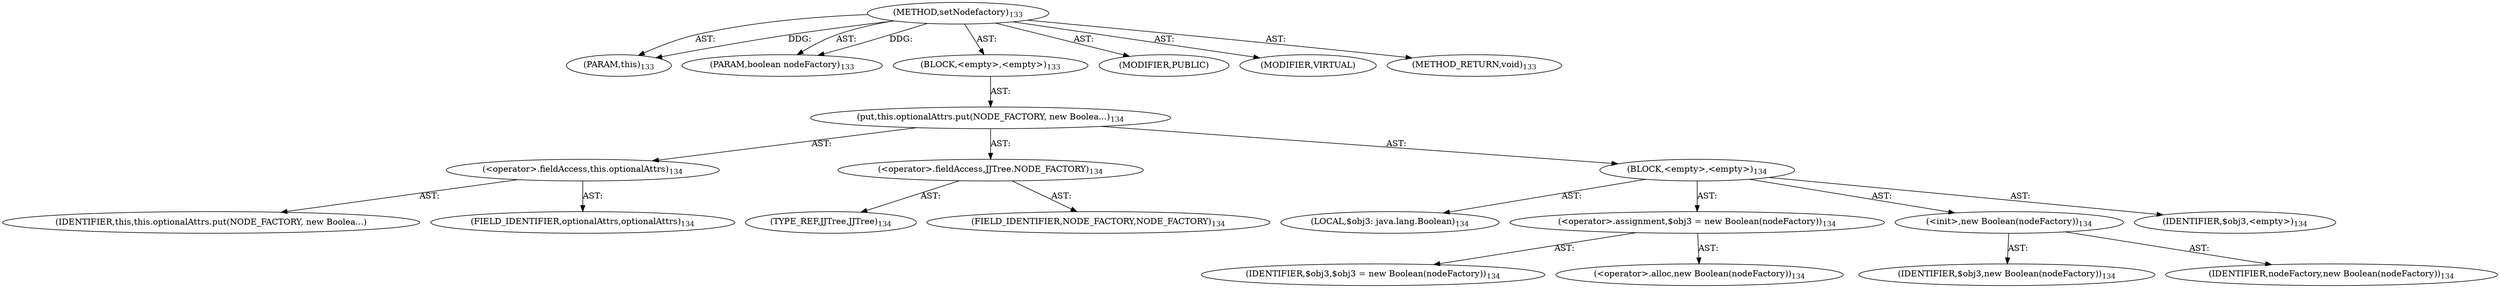 digraph "setNodefactory" {  
"111669149699" [label = <(METHOD,setNodefactory)<SUB>133</SUB>> ]
"115964117007" [label = <(PARAM,this)<SUB>133</SUB>> ]
"115964117008" [label = <(PARAM,boolean nodeFactory)<SUB>133</SUB>> ]
"25769803782" [label = <(BLOCK,&lt;empty&gt;,&lt;empty&gt;)<SUB>133</SUB>> ]
"30064771090" [label = <(put,this.optionalAttrs.put(NODE_FACTORY, new Boolea...)<SUB>134</SUB>> ]
"30064771091" [label = <(&lt;operator&gt;.fieldAccess,this.optionalAttrs)<SUB>134</SUB>> ]
"68719476769" [label = <(IDENTIFIER,this,this.optionalAttrs.put(NODE_FACTORY, new Boolea...)> ]
"55834574854" [label = <(FIELD_IDENTIFIER,optionalAttrs,optionalAttrs)<SUB>134</SUB>> ]
"30064771092" [label = <(&lt;operator&gt;.fieldAccess,JJTree.NODE_FACTORY)<SUB>134</SUB>> ]
"180388626435" [label = <(TYPE_REF,JJTree,JJTree)<SUB>134</SUB>> ]
"55834574855" [label = <(FIELD_IDENTIFIER,NODE_FACTORY,NODE_FACTORY)<SUB>134</SUB>> ]
"25769803783" [label = <(BLOCK,&lt;empty&gt;,&lt;empty&gt;)<SUB>134</SUB>> ]
"94489280515" [label = <(LOCAL,$obj3: java.lang.Boolean)<SUB>134</SUB>> ]
"30064771093" [label = <(&lt;operator&gt;.assignment,$obj3 = new Boolean(nodeFactory))<SUB>134</SUB>> ]
"68719476770" [label = <(IDENTIFIER,$obj3,$obj3 = new Boolean(nodeFactory))<SUB>134</SUB>> ]
"30064771094" [label = <(&lt;operator&gt;.alloc,new Boolean(nodeFactory))<SUB>134</SUB>> ]
"30064771095" [label = <(&lt;init&gt;,new Boolean(nodeFactory))<SUB>134</SUB>> ]
"68719476771" [label = <(IDENTIFIER,$obj3,new Boolean(nodeFactory))<SUB>134</SUB>> ]
"68719476772" [label = <(IDENTIFIER,nodeFactory,new Boolean(nodeFactory))<SUB>134</SUB>> ]
"68719476773" [label = <(IDENTIFIER,$obj3,&lt;empty&gt;)<SUB>134</SUB>> ]
"133143986214" [label = <(MODIFIER,PUBLIC)> ]
"133143986215" [label = <(MODIFIER,VIRTUAL)> ]
"128849018883" [label = <(METHOD_RETURN,void)<SUB>133</SUB>> ]
  "111669149699" -> "115964117007"  [ label = "AST: "] 
  "111669149699" -> "115964117008"  [ label = "AST: "] 
  "111669149699" -> "25769803782"  [ label = "AST: "] 
  "111669149699" -> "133143986214"  [ label = "AST: "] 
  "111669149699" -> "133143986215"  [ label = "AST: "] 
  "111669149699" -> "128849018883"  [ label = "AST: "] 
  "25769803782" -> "30064771090"  [ label = "AST: "] 
  "30064771090" -> "30064771091"  [ label = "AST: "] 
  "30064771090" -> "30064771092"  [ label = "AST: "] 
  "30064771090" -> "25769803783"  [ label = "AST: "] 
  "30064771091" -> "68719476769"  [ label = "AST: "] 
  "30064771091" -> "55834574854"  [ label = "AST: "] 
  "30064771092" -> "180388626435"  [ label = "AST: "] 
  "30064771092" -> "55834574855"  [ label = "AST: "] 
  "25769803783" -> "94489280515"  [ label = "AST: "] 
  "25769803783" -> "30064771093"  [ label = "AST: "] 
  "25769803783" -> "30064771095"  [ label = "AST: "] 
  "25769803783" -> "68719476773"  [ label = "AST: "] 
  "30064771093" -> "68719476770"  [ label = "AST: "] 
  "30064771093" -> "30064771094"  [ label = "AST: "] 
  "30064771095" -> "68719476771"  [ label = "AST: "] 
  "30064771095" -> "68719476772"  [ label = "AST: "] 
  "111669149699" -> "115964117007"  [ label = "DDG: "] 
  "111669149699" -> "115964117008"  [ label = "DDG: "] 
}

